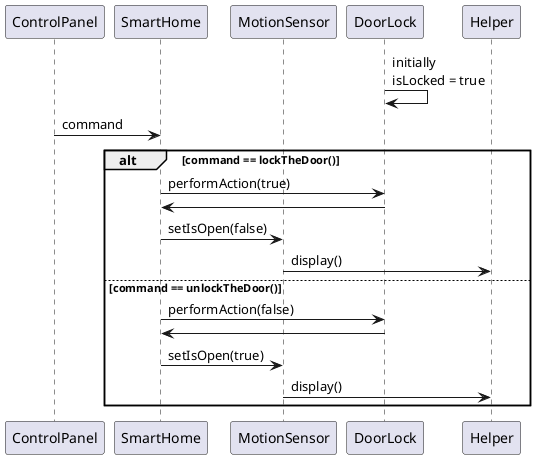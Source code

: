 @startuml
participant MotionSensor order 200
participant SmartHome order 100
participant ControlPanel order 90
participant DoorLock order 300
participant Helper order 500

DoorLock -> DoorLock: initially\nisLocked = true
ControlPanel -> SmartHome: command
alt command == lockTheDoor()
SmartHome -> DoorLock: performAction(true)
DoorLock -> SmartHome:
SmartHome -> MotionSensor: setIsOpen(false)
MotionSensor -> Helper: display()
else command == unlockTheDoor()
SmartHome -> DoorLock: performAction(false)
DoorLock -> SmartHome:
SmartHome -> MotionSensor: setIsOpen(true)
MotionSensor -> Helper: display()
end
@enduml